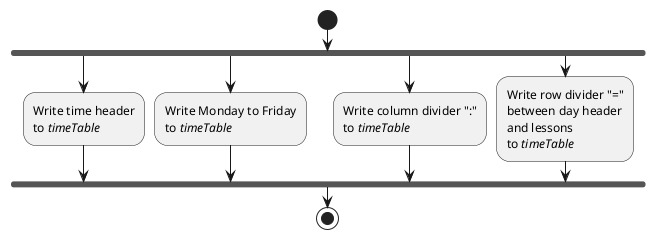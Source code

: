 @startuml
start
fork
:Write time header 
to <i>timeTable</i>;
fork again
:Write Monday to Friday
to <i>timeTable</i>;
fork again
:Write column divider ":" 
to <i>timeTable</i>;
fork again
:Write row divider "="
between day header
and lessons
to <i>timeTable</i>;
endfork
stop
@enduml 